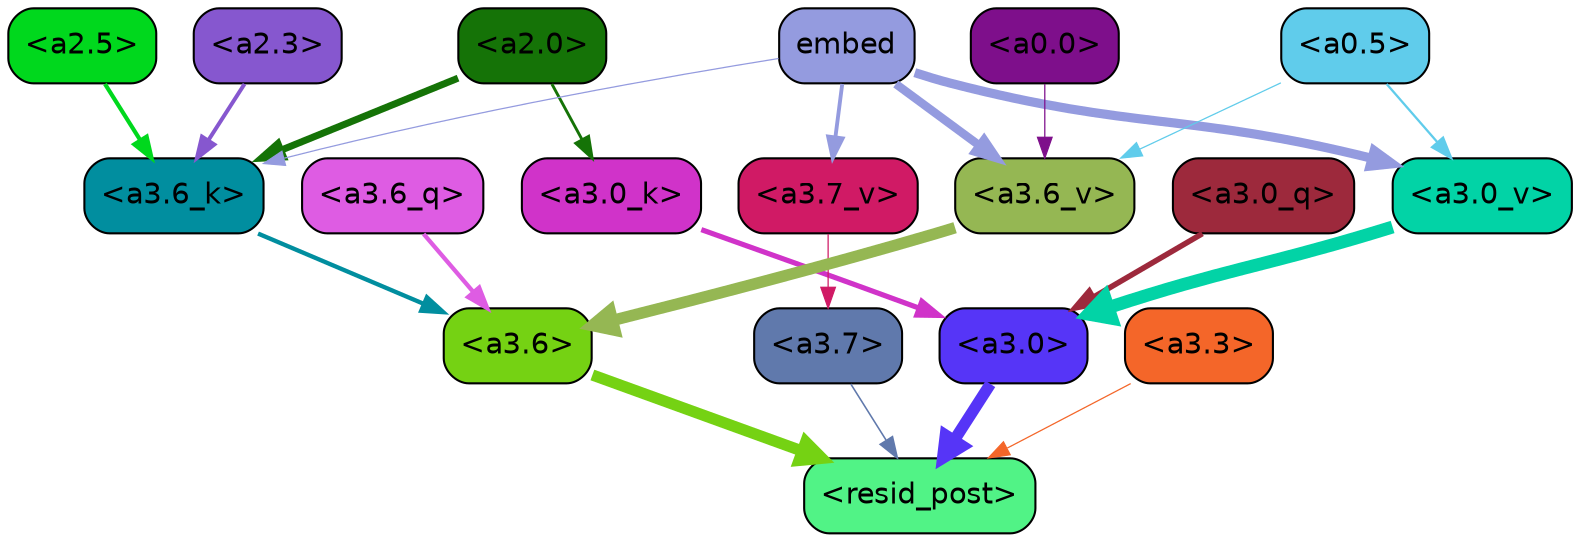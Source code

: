 strict digraph "" {
	graph [bgcolor=transparent,
		layout=dot,
		overlap=false,
		splines=true
	];
	"<a3.7>"	[color=black,
		fillcolor="#6079ac",
		fontname=Helvetica,
		shape=box,
		style="filled, rounded"];
	"<resid_post>"	[color=black,
		fillcolor="#51f386",
		fontname=Helvetica,
		shape=box,
		style="filled, rounded"];
	"<a3.7>" -> "<resid_post>"	[color="#6079ac",
		penwidth=0.7595263123512268];
	"<a3.6>"	[color=black,
		fillcolor="#75d213",
		fontname=Helvetica,
		shape=box,
		style="filled, rounded"];
	"<a3.6>" -> "<resid_post>"	[color="#75d213",
		penwidth=5.40013587474823];
	"<a3.3>"	[color=black,
		fillcolor="#f46629",
		fontname=Helvetica,
		shape=box,
		style="filled, rounded"];
	"<a3.3>" -> "<resid_post>"	[color="#f46629",
		penwidth=0.6];
	"<a3.0>"	[color=black,
		fillcolor="#5635f7",
		fontname=Helvetica,
		shape=box,
		style="filled, rounded"];
	"<a3.0>" -> "<resid_post>"	[color="#5635f7",
		penwidth=5.540827631950378];
	"<a3.6_q>"	[color=black,
		fillcolor="#de5ce3",
		fontname=Helvetica,
		shape=box,
		style="filled, rounded"];
	"<a3.6_q>" -> "<a3.6>"	[color="#de5ce3",
		penwidth=2.0530722737312317];
	"<a3.0_q>"	[color=black,
		fillcolor="#9d293c",
		fontname=Helvetica,
		shape=box,
		style="filled, rounded"];
	"<a3.0_q>" -> "<a3.0>"	[color="#9d293c",
		penwidth=2.681713283061981];
	"<a3.6_k>"	[color=black,
		fillcolor="#018e9f",
		fontname=Helvetica,
		shape=box,
		style="filled, rounded"];
	"<a3.6_k>" -> "<a3.6>"	[color="#018e9f",
		penwidth=2.080081820487976];
	"<a3.0_k>"	[color=black,
		fillcolor="#d033c9",
		fontname=Helvetica,
		shape=box,
		style="filled, rounded"];
	"<a3.0_k>" -> "<a3.0>"	[color="#d033c9",
		penwidth=2.4920601844787598];
	"<a3.7_v>"	[color=black,
		fillcolor="#d01a65",
		fontname=Helvetica,
		shape=box,
		style="filled, rounded"];
	"<a3.7_v>" -> "<a3.7>"	[color="#d01a65",
		penwidth=0.6];
	"<a3.6_v>"	[color=black,
		fillcolor="#95b753",
		fontname=Helvetica,
		shape=box,
		style="filled, rounded"];
	"<a3.6_v>" -> "<a3.6>"	[color="#95b753",
		penwidth=5.522058844566345];
	"<a3.0_v>"	[color=black,
		fillcolor="#02d3a6",
		fontname=Helvetica,
		shape=box,
		style="filled, rounded"];
	"<a3.0_v>" -> "<a3.0>"	[color="#02d3a6",
		penwidth=6.184832274913788];
	"<a2.5>"	[color=black,
		fillcolor="#00d81d",
		fontname=Helvetica,
		shape=box,
		style="filled, rounded"];
	"<a2.5>" -> "<a3.6_k>"	[color="#00d81d",
		penwidth=1.998626947402954];
	"<a2.3>"	[color=black,
		fillcolor="#8657cf",
		fontname=Helvetica,
		shape=box,
		style="filled, rounded"];
	"<a2.3>" -> "<a3.6_k>"	[color="#8657cf",
		penwidth=1.90748929977417];
	"<a2.0>"	[color=black,
		fillcolor="#157307",
		fontname=Helvetica,
		shape=box,
		style="filled, rounded"];
	"<a2.0>" -> "<a3.6_k>"	[color="#157307",
		penwidth=3.3549644947052];
	"<a2.0>" -> "<a3.0_k>"	[color="#157307",
		penwidth=1.3908889293670654];
	embed	[color=black,
		fillcolor="#949bdf",
		fontname=Helvetica,
		shape=box,
		style="filled, rounded"];
	embed -> "<a3.6_k>"	[color="#949bdf",
		penwidth=0.6];
	embed -> "<a3.7_v>"	[color="#949bdf",
		penwidth=1.8481524586677551];
	embed -> "<a3.6_v>"	[color="#949bdf",
		penwidth=4.0683629512786865];
	embed -> "<a3.0_v>"	[color="#949bdf",
		penwidth=4.396489858627319];
	"<a0.5>"	[color=black,
		fillcolor="#60cceb",
		fontname=Helvetica,
		shape=box,
		style="filled, rounded"];
	"<a0.5>" -> "<a3.6_v>"	[color="#60cceb",
		penwidth=0.6];
	"<a0.5>" -> "<a3.0_v>"	[color="#60cceb",
		penwidth=1.0967135429382324];
	"<a0.0>"	[color=black,
		fillcolor="#7e0f8b",
		fontname=Helvetica,
		shape=box,
		style="filled, rounded"];
	"<a0.0>" -> "<a3.6_v>"	[color="#7e0f8b",
		penwidth=0.6];
}
